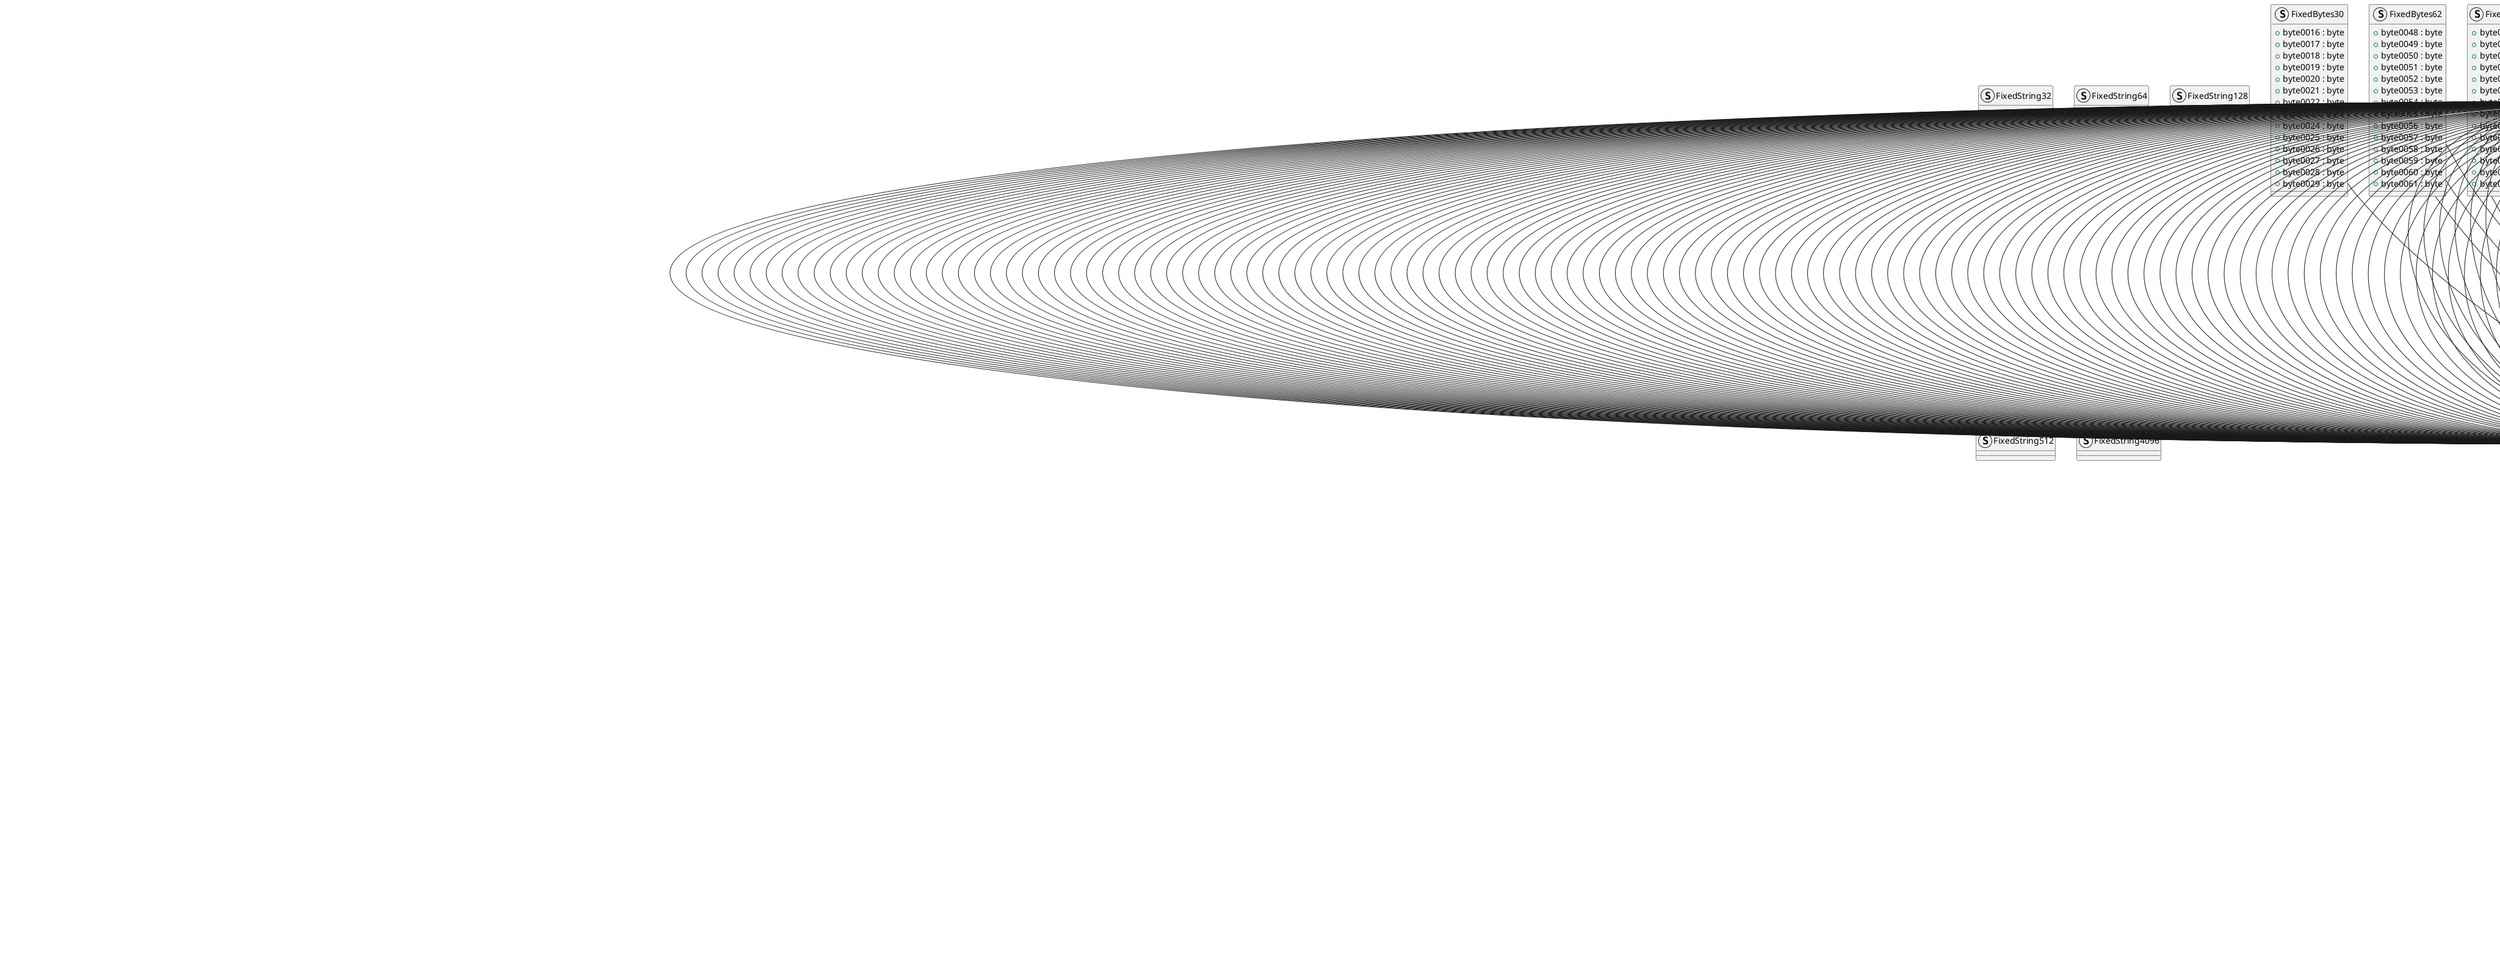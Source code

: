 @startuml
struct FixedBytes16 {
    + byte0000 : byte
    + byte0001 : byte
    + byte0002 : byte
    + byte0003 : byte
    + byte0004 : byte
    + byte0005 : byte
    + byte0006 : byte
    + byte0007 : byte
    + byte0008 : byte
    + byte0009 : byte
    + byte0010 : byte
    + byte0011 : byte
    + byte0012 : byte
    + byte0013 : byte
    + byte0014 : byte
    + byte0015 : byte
}
struct FixedBytes30 {
    + byte0016 : byte
    + byte0017 : byte
    + byte0018 : byte
    + byte0019 : byte
    + byte0020 : byte
    + byte0021 : byte
    + byte0022 : byte
    + byte0023 : byte
    + byte0024 : byte
    + byte0025 : byte
    + byte0026 : byte
    + byte0027 : byte
    + byte0028 : byte
    + byte0029 : byte
}
struct FixedString32 {
}
struct FixedString32Bytes {
    + {static} UTF8MaxLengthInBytes : int <<get>>
    + Value : string <<get>>
    + <<unsafe>> GetUnsafePtr() : byte*
    + Length : int <<get>> <<set>>
    + Capacity : int <<get>> <<set>>
    + TryResize(newLength:int, clearOptions:NativeArrayOptions) : bool
    + IsEmpty : bool <<get>>
    + ElementAt(index:int) : ref byte
    + Clear() : void
    + Add(value:byte) : void
    + GetEnumerator() : Enumerator
    + CompareTo(other:String) : int
    + Equals(other:String) : bool
    + <<unsafe>> AsFixedList() : ref FixedList32Bytes<byte>
    + FixedString32Bytes(source:String)
    + FixedString32Bytes(rune:Unicode.Rune, count:int)
    + CompareTo(other:FixedString32Bytes) : int
    + FixedString32Bytes(other:FixedString32Bytes)
    + Equals(other:FixedString32Bytes) : bool
    + CompareTo(other:FixedString64Bytes) : int
    + FixedString32Bytes(other:FixedString64Bytes)
    + Equals(other:FixedString64Bytes) : bool
    + CompareTo(other:FixedString128Bytes) : int
    + FixedString32Bytes(other:FixedString128Bytes)
    + Equals(other:FixedString128Bytes) : bool
    + CompareTo(other:FixedString512Bytes) : int
    + FixedString32Bytes(other:FixedString512Bytes)
    + Equals(other:FixedString512Bytes) : bool
    + CompareTo(other:FixedString4096Bytes) : int
    + FixedString32Bytes(other:FixedString4096Bytes)
    + Equals(other:FixedString4096Bytes) : bool
    + <<override>> ToString() : String
    + <<override>> GetHashCode() : int
    + <<override>> Equals(obj:object) : bool
}
struct FixedBytes62 {
    + byte0048 : byte
    + byte0049 : byte
    + byte0050 : byte
    + byte0051 : byte
    + byte0052 : byte
    + byte0053 : byte
    + byte0054 : byte
    + byte0055 : byte
    + byte0056 : byte
    + byte0057 : byte
    + byte0058 : byte
    + byte0059 : byte
    + byte0060 : byte
    + byte0061 : byte
}
struct FixedString64 {
}
struct FixedString64Bytes {
    + {static} UTF8MaxLengthInBytes : int <<get>>
    + Value : string <<get>>
    + <<unsafe>> GetUnsafePtr() : byte*
    + Length : int <<get>> <<set>>
    + Capacity : int <<get>> <<set>>
    + TryResize(newLength:int, clearOptions:NativeArrayOptions) : bool
    + IsEmpty : bool <<get>>
    + ElementAt(index:int) : ref byte
    + Clear() : void
    + Add(value:byte) : void
    + GetEnumerator() : Enumerator
    + CompareTo(other:String) : int
    + Equals(other:String) : bool
    + <<unsafe>> AsFixedList() : ref FixedList64Bytes<byte>
    + FixedString64Bytes(source:String)
    + FixedString64Bytes(rune:Unicode.Rune, count:int)
    + CompareTo(other:FixedString32Bytes) : int
    + FixedString64Bytes(other:FixedString32Bytes)
    + Equals(other:FixedString32Bytes) : bool
    + CompareTo(other:FixedString64Bytes) : int
    + FixedString64Bytes(other:FixedString64Bytes)
    + Equals(other:FixedString64Bytes) : bool
    + CompareTo(other:FixedString128Bytes) : int
    + FixedString64Bytes(other:FixedString128Bytes)
    + Equals(other:FixedString128Bytes) : bool
    + CompareTo(other:FixedString512Bytes) : int
    + FixedString64Bytes(other:FixedString512Bytes)
    + Equals(other:FixedString512Bytes) : bool
    + CompareTo(other:FixedString4096Bytes) : int
    + FixedString64Bytes(other:FixedString4096Bytes)
    + Equals(other:FixedString4096Bytes) : bool
    + <<override>> ToString() : String
    + <<override>> GetHashCode() : int
    + <<override>> Equals(obj:object) : bool
}
struct FixedBytes126 {
    + byte0112 : byte
    + byte0113 : byte
    + byte0114 : byte
    + byte0115 : byte
    + byte0116 : byte
    + byte0117 : byte
    + byte0118 : byte
    + byte0119 : byte
    + byte0120 : byte
    + byte0121 : byte
    + byte0122 : byte
    + byte0123 : byte
    + byte0124 : byte
    + byte0125 : byte
}
struct FixedString128 {
}
struct FixedString128Bytes {
    + {static} UTF8MaxLengthInBytes : int <<get>>
    + Value : string <<get>>
    + <<unsafe>> GetUnsafePtr() : byte*
    + Length : int <<get>> <<set>>
    + Capacity : int <<get>> <<set>>
    + TryResize(newLength:int, clearOptions:NativeArrayOptions) : bool
    + IsEmpty : bool <<get>>
    + ElementAt(index:int) : ref byte
    + Clear() : void
    + Add(value:byte) : void
    + GetEnumerator() : Enumerator
    + CompareTo(other:String) : int
    + Equals(other:String) : bool
    + <<unsafe>> AsFixedList() : ref FixedList128Bytes<byte>
    + FixedString128Bytes(source:String)
    + FixedString128Bytes(rune:Unicode.Rune, count:int)
    + CompareTo(other:FixedString32Bytes) : int
    + FixedString128Bytes(other:FixedString32Bytes)
    + Equals(other:FixedString32Bytes) : bool
    + CompareTo(other:FixedString64Bytes) : int
    + FixedString128Bytes(other:FixedString64Bytes)
    + Equals(other:FixedString64Bytes) : bool
    + CompareTo(other:FixedString128Bytes) : int
    + FixedString128Bytes(other:FixedString128Bytes)
    + Equals(other:FixedString128Bytes) : bool
    + CompareTo(other:FixedString512Bytes) : int
    + FixedString128Bytes(other:FixedString512Bytes)
    + Equals(other:FixedString512Bytes) : bool
    + CompareTo(other:FixedString4096Bytes) : int
    + FixedString128Bytes(other:FixedString4096Bytes)
    + Equals(other:FixedString4096Bytes) : bool
    + <<override>> ToString() : String
    + <<override>> GetHashCode() : int
    + <<override>> Equals(obj:object) : bool
}
struct FixedBytes510 {
    + byte0496 : byte
    + byte0497 : byte
    + byte0498 : byte
    + byte0499 : byte
    + byte0500 : byte
    + byte0501 : byte
    + byte0502 : byte
    + byte0503 : byte
    + byte0504 : byte
    + byte0505 : byte
    + byte0506 : byte
    + byte0507 : byte
    + byte0508 : byte
    + byte0509 : byte
}
struct FixedString512 {
}
struct FixedString512Bytes {
    + {static} UTF8MaxLengthInBytes : int <<get>>
    + Value : string <<get>>
    + <<unsafe>> GetUnsafePtr() : byte*
    + Length : int <<get>> <<set>>
    + Capacity : int <<get>> <<set>>
    + TryResize(newLength:int, clearOptions:NativeArrayOptions) : bool
    + IsEmpty : bool <<get>>
    + ElementAt(index:int) : ref byte
    + Clear() : void
    + Add(value:byte) : void
    + GetEnumerator() : Enumerator
    + CompareTo(other:String) : int
    + Equals(other:String) : bool
    + <<unsafe>> AsFixedList() : ref FixedList512Bytes<byte>
    + FixedString512Bytes(source:String)
    + FixedString512Bytes(rune:Unicode.Rune, count:int)
    + CompareTo(other:FixedString32Bytes) : int
    + FixedString512Bytes(other:FixedString32Bytes)
    + Equals(other:FixedString32Bytes) : bool
    + CompareTo(other:FixedString64Bytes) : int
    + FixedString512Bytes(other:FixedString64Bytes)
    + Equals(other:FixedString64Bytes) : bool
    + CompareTo(other:FixedString128Bytes) : int
    + FixedString512Bytes(other:FixedString128Bytes)
    + Equals(other:FixedString128Bytes) : bool
    + CompareTo(other:FixedString512Bytes) : int
    + FixedString512Bytes(other:FixedString512Bytes)
    + Equals(other:FixedString512Bytes) : bool
    + CompareTo(other:FixedString4096Bytes) : int
    + FixedString512Bytes(other:FixedString4096Bytes)
    + Equals(other:FixedString4096Bytes) : bool
    + <<override>> ToString() : String
    + <<override>> GetHashCode() : int
    + <<override>> Equals(obj:object) : bool
}
struct FixedBytes4094 {
    + byte4080 : byte
    + byte4081 : byte
    + byte4082 : byte
    + byte4083 : byte
    + byte4084 : byte
    + byte4085 : byte
    + byte4086 : byte
    + byte4087 : byte
    + byte4088 : byte
    + byte4089 : byte
    + byte4090 : byte
    + byte4091 : byte
    + byte4092 : byte
    + byte4093 : byte
}
struct FixedString4096 {
}
struct FixedString4096Bytes {
    + {static} UTF8MaxLengthInBytes : int <<get>>
    + Value : string <<get>>
    + <<unsafe>> GetUnsafePtr() : byte*
    + Length : int <<get>> <<set>>
    + Capacity : int <<get>> <<set>>
    + TryResize(newLength:int, clearOptions:NativeArrayOptions) : bool
    + IsEmpty : bool <<get>>
    + ElementAt(index:int) : ref byte
    + Clear() : void
    + Add(value:byte) : void
    + GetEnumerator() : Enumerator
    + CompareTo(other:String) : int
    + Equals(other:String) : bool
    + <<unsafe>> AsFixedList() : ref FixedList4096Bytes<byte>
    + FixedString4096Bytes(source:String)
    + FixedString4096Bytes(rune:Unicode.Rune, count:int)
    + CompareTo(other:FixedString32Bytes) : int
    + FixedString4096Bytes(other:FixedString32Bytes)
    + Equals(other:FixedString32Bytes) : bool
    + CompareTo(other:FixedString64Bytes) : int
    + FixedString4096Bytes(other:FixedString64Bytes)
    + Equals(other:FixedString64Bytes) : bool
    + CompareTo(other:FixedString128Bytes) : int
    + FixedString4096Bytes(other:FixedString128Bytes)
    + Equals(other:FixedString128Bytes) : bool
    + CompareTo(other:FixedString512Bytes) : int
    + FixedString4096Bytes(other:FixedString512Bytes)
    + Equals(other:FixedString512Bytes) : bool
    + CompareTo(other:FixedString4096Bytes) : int
    + FixedString4096Bytes(other:FixedString4096Bytes)
    + Equals(other:FixedString4096Bytes) : bool
    + <<override>> ToString() : String
    + <<override>> GetHashCode() : int
    + <<override>> Equals(obj:object) : bool
}
class "INativeList`1"<T> {
}
class "IComparable`1"<T> {
}
class "IEquatable`1"<T> {
}
struct Enumerator {
    + Enumerator(other:FixedString32Bytes)
    + Dispose() : void
    + MoveNext() : bool
    + Reset() : void
}
struct Enumerator {
    + Enumerator(other:FixedString64Bytes)
    + Dispose() : void
    + MoveNext() : bool
    + Reset() : void
}
struct Enumerator {
    + Enumerator(other:FixedString128Bytes)
    + Dispose() : void
    + MoveNext() : bool
    + Reset() : void
}
struct Enumerator {
    + Enumerator(other:FixedString512Bytes)
    + Dispose() : void
    + MoveNext() : bool
    + Reset() : void
}
struct Enumerator {
    + Enumerator(other:FixedString4096Bytes)
    + Dispose() : void
    + MoveNext() : bool
    + Reset() : void
}
FixedBytes30 --> "offset0000" FixedBytes16
"INativeList`1" "<byte>" <|-- FixedString32Bytes
IUTF8Bytes <|-- FixedString32Bytes
"IComparable`1" "<String>" <|-- FixedString32Bytes
"IEquatable`1" "<String>" <|-- FixedString32Bytes
"IComparable`1" "<FixedString32Bytes>" <|-- FixedString32Bytes
"IEquatable`1" "<FixedString32Bytes>" <|-- FixedString32Bytes
"IComparable`1" "<FixedString64Bytes>" <|-- FixedString32Bytes
"IEquatable`1" "<FixedString64Bytes>" <|-- FixedString32Bytes
"IComparable`1" "<FixedString128Bytes>" <|-- FixedString32Bytes
"IEquatable`1" "<FixedString128Bytes>" <|-- FixedString32Bytes
"IComparable`1" "<FixedString512Bytes>" <|-- FixedString32Bytes
"IEquatable`1" "<FixedString512Bytes>" <|-- FixedString32Bytes
"IComparable`1" "<FixedString4096Bytes>" <|-- FixedString32Bytes
"IEquatable`1" "<FixedString4096Bytes>" <|-- FixedString32Bytes
FixedBytes62 --> "offset0000" FixedBytes16
FixedBytes62 --> "offset0016" FixedBytes16
FixedBytes62 --> "offset0032" FixedBytes16
"INativeList`1" "<byte>" <|-- FixedString64Bytes
IUTF8Bytes <|-- FixedString64Bytes
"IComparable`1" "<String>" <|-- FixedString64Bytes
"IEquatable`1" "<String>" <|-- FixedString64Bytes
"IComparable`1" "<FixedString32Bytes>" <|-- FixedString64Bytes
"IEquatable`1" "<FixedString32Bytes>" <|-- FixedString64Bytes
"IComparable`1" "<FixedString64Bytes>" <|-- FixedString64Bytes
"IEquatable`1" "<FixedString64Bytes>" <|-- FixedString64Bytes
"IComparable`1" "<FixedString128Bytes>" <|-- FixedString64Bytes
"IEquatable`1" "<FixedString128Bytes>" <|-- FixedString64Bytes
"IComparable`1" "<FixedString512Bytes>" <|-- FixedString64Bytes
"IEquatable`1" "<FixedString512Bytes>" <|-- FixedString64Bytes
"IComparable`1" "<FixedString4096Bytes>" <|-- FixedString64Bytes
"IEquatable`1" "<FixedString4096Bytes>" <|-- FixedString64Bytes
FixedBytes126 --> "offset0000" FixedBytes16
FixedBytes126 --> "offset0016" FixedBytes16
FixedBytes126 --> "offset0032" FixedBytes16
FixedBytes126 --> "offset0048" FixedBytes16
FixedBytes126 --> "offset0064" FixedBytes16
FixedBytes126 --> "offset0080" FixedBytes16
FixedBytes126 --> "offset0096" FixedBytes16
"INativeList`1" "<byte>" <|-- FixedString128Bytes
IUTF8Bytes <|-- FixedString128Bytes
"IComparable`1" "<String>" <|-- FixedString128Bytes
"IEquatable`1" "<String>" <|-- FixedString128Bytes
"IComparable`1" "<FixedString32Bytes>" <|-- FixedString128Bytes
"IEquatable`1" "<FixedString32Bytes>" <|-- FixedString128Bytes
"IComparable`1" "<FixedString64Bytes>" <|-- FixedString128Bytes
"IEquatable`1" "<FixedString64Bytes>" <|-- FixedString128Bytes
"IComparable`1" "<FixedString128Bytes>" <|-- FixedString128Bytes
"IEquatable`1" "<FixedString128Bytes>" <|-- FixedString128Bytes
"IComparable`1" "<FixedString512Bytes>" <|-- FixedString128Bytes
"IEquatable`1" "<FixedString512Bytes>" <|-- FixedString128Bytes
"IComparable`1" "<FixedString4096Bytes>" <|-- FixedString128Bytes
"IEquatable`1" "<FixedString4096Bytes>" <|-- FixedString128Bytes
FixedBytes510 --> "offset0000" FixedBytes16
FixedBytes510 --> "offset0016" FixedBytes16
FixedBytes510 --> "offset0032" FixedBytes16
FixedBytes510 --> "offset0048" FixedBytes16
FixedBytes510 --> "offset0064" FixedBytes16
FixedBytes510 --> "offset0080" FixedBytes16
FixedBytes510 --> "offset0096" FixedBytes16
FixedBytes510 --> "offset0112" FixedBytes16
FixedBytes510 --> "offset0128" FixedBytes16
FixedBytes510 --> "offset0144" FixedBytes16
FixedBytes510 --> "offset0160" FixedBytes16
FixedBytes510 --> "offset0176" FixedBytes16
FixedBytes510 --> "offset0192" FixedBytes16
FixedBytes510 --> "offset0208" FixedBytes16
FixedBytes510 --> "offset0224" FixedBytes16
FixedBytes510 --> "offset0240" FixedBytes16
FixedBytes510 --> "offset0256" FixedBytes16
FixedBytes510 --> "offset0272" FixedBytes16
FixedBytes510 --> "offset0288" FixedBytes16
FixedBytes510 --> "offset0304" FixedBytes16
FixedBytes510 --> "offset0320" FixedBytes16
FixedBytes510 --> "offset0336" FixedBytes16
FixedBytes510 --> "offset0352" FixedBytes16
FixedBytes510 --> "offset0368" FixedBytes16
FixedBytes510 --> "offset0384" FixedBytes16
FixedBytes510 --> "offset0400" FixedBytes16
FixedBytes510 --> "offset0416" FixedBytes16
FixedBytes510 --> "offset0432" FixedBytes16
FixedBytes510 --> "offset0448" FixedBytes16
FixedBytes510 --> "offset0464" FixedBytes16
FixedBytes510 --> "offset0480" FixedBytes16
"INativeList`1" "<byte>" <|-- FixedString512Bytes
IUTF8Bytes <|-- FixedString512Bytes
"IComparable`1" "<String>" <|-- FixedString512Bytes
"IEquatable`1" "<String>" <|-- FixedString512Bytes
"IComparable`1" "<FixedString32Bytes>" <|-- FixedString512Bytes
"IEquatable`1" "<FixedString32Bytes>" <|-- FixedString512Bytes
"IComparable`1" "<FixedString64Bytes>" <|-- FixedString512Bytes
"IEquatable`1" "<FixedString64Bytes>" <|-- FixedString512Bytes
"IComparable`1" "<FixedString128Bytes>" <|-- FixedString512Bytes
"IEquatable`1" "<FixedString128Bytes>" <|-- FixedString512Bytes
"IComparable`1" "<FixedString512Bytes>" <|-- FixedString512Bytes
"IEquatable`1" "<FixedString512Bytes>" <|-- FixedString512Bytes
"IComparable`1" "<FixedString4096Bytes>" <|-- FixedString512Bytes
"IEquatable`1" "<FixedString4096Bytes>" <|-- FixedString512Bytes
FixedBytes4094 --> "offset0000" FixedBytes16
FixedBytes4094 --> "offset0016" FixedBytes16
FixedBytes4094 --> "offset0032" FixedBytes16
FixedBytes4094 --> "offset0048" FixedBytes16
FixedBytes4094 --> "offset0064" FixedBytes16
FixedBytes4094 --> "offset0080" FixedBytes16
FixedBytes4094 --> "offset0096" FixedBytes16
FixedBytes4094 --> "offset0112" FixedBytes16
FixedBytes4094 --> "offset0128" FixedBytes16
FixedBytes4094 --> "offset0144" FixedBytes16
FixedBytes4094 --> "offset0160" FixedBytes16
FixedBytes4094 --> "offset0176" FixedBytes16
FixedBytes4094 --> "offset0192" FixedBytes16
FixedBytes4094 --> "offset0208" FixedBytes16
FixedBytes4094 --> "offset0224" FixedBytes16
FixedBytes4094 --> "offset0240" FixedBytes16
FixedBytes4094 --> "offset0256" FixedBytes16
FixedBytes4094 --> "offset0272" FixedBytes16
FixedBytes4094 --> "offset0288" FixedBytes16
FixedBytes4094 --> "offset0304" FixedBytes16
FixedBytes4094 --> "offset0320" FixedBytes16
FixedBytes4094 --> "offset0336" FixedBytes16
FixedBytes4094 --> "offset0352" FixedBytes16
FixedBytes4094 --> "offset0368" FixedBytes16
FixedBytes4094 --> "offset0384" FixedBytes16
FixedBytes4094 --> "offset0400" FixedBytes16
FixedBytes4094 --> "offset0416" FixedBytes16
FixedBytes4094 --> "offset0432" FixedBytes16
FixedBytes4094 --> "offset0448" FixedBytes16
FixedBytes4094 --> "offset0464" FixedBytes16
FixedBytes4094 --> "offset0480" FixedBytes16
FixedBytes4094 --> "offset0496" FixedBytes16
FixedBytes4094 --> "offset0512" FixedBytes16
FixedBytes4094 --> "offset0528" FixedBytes16
FixedBytes4094 --> "offset0544" FixedBytes16
FixedBytes4094 --> "offset0560" FixedBytes16
FixedBytes4094 --> "offset0576" FixedBytes16
FixedBytes4094 --> "offset0592" FixedBytes16
FixedBytes4094 --> "offset0608" FixedBytes16
FixedBytes4094 --> "offset0624" FixedBytes16
FixedBytes4094 --> "offset0640" FixedBytes16
FixedBytes4094 --> "offset0656" FixedBytes16
FixedBytes4094 --> "offset0672" FixedBytes16
FixedBytes4094 --> "offset0688" FixedBytes16
FixedBytes4094 --> "offset0704" FixedBytes16
FixedBytes4094 --> "offset0720" FixedBytes16
FixedBytes4094 --> "offset0736" FixedBytes16
FixedBytes4094 --> "offset0752" FixedBytes16
FixedBytes4094 --> "offset0768" FixedBytes16
FixedBytes4094 --> "offset0784" FixedBytes16
FixedBytes4094 --> "offset0800" FixedBytes16
FixedBytes4094 --> "offset0816" FixedBytes16
FixedBytes4094 --> "offset0832" FixedBytes16
FixedBytes4094 --> "offset0848" FixedBytes16
FixedBytes4094 --> "offset0864" FixedBytes16
FixedBytes4094 --> "offset0880" FixedBytes16
FixedBytes4094 --> "offset0896" FixedBytes16
FixedBytes4094 --> "offset0912" FixedBytes16
FixedBytes4094 --> "offset0928" FixedBytes16
FixedBytes4094 --> "offset0944" FixedBytes16
FixedBytes4094 --> "offset0960" FixedBytes16
FixedBytes4094 --> "offset0976" FixedBytes16
FixedBytes4094 --> "offset0992" FixedBytes16
FixedBytes4094 --> "offset1008" FixedBytes16
FixedBytes4094 --> "offset1024" FixedBytes16
FixedBytes4094 --> "offset1040" FixedBytes16
FixedBytes4094 --> "offset1056" FixedBytes16
FixedBytes4094 --> "offset1072" FixedBytes16
FixedBytes4094 --> "offset1088" FixedBytes16
FixedBytes4094 --> "offset1104" FixedBytes16
FixedBytes4094 --> "offset1120" FixedBytes16
FixedBytes4094 --> "offset1136" FixedBytes16
FixedBytes4094 --> "offset1152" FixedBytes16
FixedBytes4094 --> "offset1168" FixedBytes16
FixedBytes4094 --> "offset1184" FixedBytes16
FixedBytes4094 --> "offset1200" FixedBytes16
FixedBytes4094 --> "offset1216" FixedBytes16
FixedBytes4094 --> "offset1232" FixedBytes16
FixedBytes4094 --> "offset1248" FixedBytes16
FixedBytes4094 --> "offset1264" FixedBytes16
FixedBytes4094 --> "offset1280" FixedBytes16
FixedBytes4094 --> "offset1296" FixedBytes16
FixedBytes4094 --> "offset1312" FixedBytes16
FixedBytes4094 --> "offset1328" FixedBytes16
FixedBytes4094 --> "offset1344" FixedBytes16
FixedBytes4094 --> "offset1360" FixedBytes16
FixedBytes4094 --> "offset1376" FixedBytes16
FixedBytes4094 --> "offset1392" FixedBytes16
FixedBytes4094 --> "offset1408" FixedBytes16
FixedBytes4094 --> "offset1424" FixedBytes16
FixedBytes4094 --> "offset1440" FixedBytes16
FixedBytes4094 --> "offset1456" FixedBytes16
FixedBytes4094 --> "offset1472" FixedBytes16
FixedBytes4094 --> "offset1488" FixedBytes16
FixedBytes4094 --> "offset1504" FixedBytes16
FixedBytes4094 --> "offset1520" FixedBytes16
FixedBytes4094 --> "offset1536" FixedBytes16
FixedBytes4094 --> "offset1552" FixedBytes16
FixedBytes4094 --> "offset1568" FixedBytes16
FixedBytes4094 --> "offset1584" FixedBytes16
FixedBytes4094 --> "offset1600" FixedBytes16
FixedBytes4094 --> "offset1616" FixedBytes16
FixedBytes4094 --> "offset1632" FixedBytes16
FixedBytes4094 --> "offset1648" FixedBytes16
FixedBytes4094 --> "offset1664" FixedBytes16
FixedBytes4094 --> "offset1680" FixedBytes16
FixedBytes4094 --> "offset1696" FixedBytes16
FixedBytes4094 --> "offset1712" FixedBytes16
FixedBytes4094 --> "offset1728" FixedBytes16
FixedBytes4094 --> "offset1744" FixedBytes16
FixedBytes4094 --> "offset1760" FixedBytes16
FixedBytes4094 --> "offset1776" FixedBytes16
FixedBytes4094 --> "offset1792" FixedBytes16
FixedBytes4094 --> "offset1808" FixedBytes16
FixedBytes4094 --> "offset1824" FixedBytes16
FixedBytes4094 --> "offset1840" FixedBytes16
FixedBytes4094 --> "offset1856" FixedBytes16
FixedBytes4094 --> "offset1872" FixedBytes16
FixedBytes4094 --> "offset1888" FixedBytes16
FixedBytes4094 --> "offset1904" FixedBytes16
FixedBytes4094 --> "offset1920" FixedBytes16
FixedBytes4094 --> "offset1936" FixedBytes16
FixedBytes4094 --> "offset1952" FixedBytes16
FixedBytes4094 --> "offset1968" FixedBytes16
FixedBytes4094 --> "offset1984" FixedBytes16
FixedBytes4094 --> "offset2000" FixedBytes16
FixedBytes4094 --> "offset2016" FixedBytes16
FixedBytes4094 --> "offset2032" FixedBytes16
FixedBytes4094 --> "offset2048" FixedBytes16
FixedBytes4094 --> "offset2064" FixedBytes16
FixedBytes4094 --> "offset2080" FixedBytes16
FixedBytes4094 --> "offset2096" FixedBytes16
FixedBytes4094 --> "offset2112" FixedBytes16
FixedBytes4094 --> "offset2128" FixedBytes16
FixedBytes4094 --> "offset2144" FixedBytes16
FixedBytes4094 --> "offset2160" FixedBytes16
FixedBytes4094 --> "offset2176" FixedBytes16
FixedBytes4094 --> "offset2192" FixedBytes16
FixedBytes4094 --> "offset2208" FixedBytes16
FixedBytes4094 --> "offset2224" FixedBytes16
FixedBytes4094 --> "offset2240" FixedBytes16
FixedBytes4094 --> "offset2256" FixedBytes16
FixedBytes4094 --> "offset2272" FixedBytes16
FixedBytes4094 --> "offset2288" FixedBytes16
FixedBytes4094 --> "offset2304" FixedBytes16
FixedBytes4094 --> "offset2320" FixedBytes16
FixedBytes4094 --> "offset2336" FixedBytes16
FixedBytes4094 --> "offset2352" FixedBytes16
FixedBytes4094 --> "offset2368" FixedBytes16
FixedBytes4094 --> "offset2384" FixedBytes16
FixedBytes4094 --> "offset2400" FixedBytes16
FixedBytes4094 --> "offset2416" FixedBytes16
FixedBytes4094 --> "offset2432" FixedBytes16
FixedBytes4094 --> "offset2448" FixedBytes16
FixedBytes4094 --> "offset2464" FixedBytes16
FixedBytes4094 --> "offset2480" FixedBytes16
FixedBytes4094 --> "offset2496" FixedBytes16
FixedBytes4094 --> "offset2512" FixedBytes16
FixedBytes4094 --> "offset2528" FixedBytes16
FixedBytes4094 --> "offset2544" FixedBytes16
FixedBytes4094 --> "offset2560" FixedBytes16
FixedBytes4094 --> "offset2576" FixedBytes16
FixedBytes4094 --> "offset2592" FixedBytes16
FixedBytes4094 --> "offset2608" FixedBytes16
FixedBytes4094 --> "offset2624" FixedBytes16
FixedBytes4094 --> "offset2640" FixedBytes16
FixedBytes4094 --> "offset2656" FixedBytes16
FixedBytes4094 --> "offset2672" FixedBytes16
FixedBytes4094 --> "offset2688" FixedBytes16
FixedBytes4094 --> "offset2704" FixedBytes16
FixedBytes4094 --> "offset2720" FixedBytes16
FixedBytes4094 --> "offset2736" FixedBytes16
FixedBytes4094 --> "offset2752" FixedBytes16
FixedBytes4094 --> "offset2768" FixedBytes16
FixedBytes4094 --> "offset2784" FixedBytes16
FixedBytes4094 --> "offset2800" FixedBytes16
FixedBytes4094 --> "offset2816" FixedBytes16
FixedBytes4094 --> "offset2832" FixedBytes16
FixedBytes4094 --> "offset2848" FixedBytes16
FixedBytes4094 --> "offset2864" FixedBytes16
FixedBytes4094 --> "offset2880" FixedBytes16
FixedBytes4094 --> "offset2896" FixedBytes16
FixedBytes4094 --> "offset2912" FixedBytes16
FixedBytes4094 --> "offset2928" FixedBytes16
FixedBytes4094 --> "offset2944" FixedBytes16
FixedBytes4094 --> "offset2960" FixedBytes16
FixedBytes4094 --> "offset2976" FixedBytes16
FixedBytes4094 --> "offset2992" FixedBytes16
FixedBytes4094 --> "offset3008" FixedBytes16
FixedBytes4094 --> "offset3024" FixedBytes16
FixedBytes4094 --> "offset3040" FixedBytes16
FixedBytes4094 --> "offset3056" FixedBytes16
FixedBytes4094 --> "offset3072" FixedBytes16
FixedBytes4094 --> "offset3088" FixedBytes16
FixedBytes4094 --> "offset3104" FixedBytes16
FixedBytes4094 --> "offset3120" FixedBytes16
FixedBytes4094 --> "offset3136" FixedBytes16
FixedBytes4094 --> "offset3152" FixedBytes16
FixedBytes4094 --> "offset3168" FixedBytes16
FixedBytes4094 --> "offset3184" FixedBytes16
FixedBytes4094 --> "offset3200" FixedBytes16
FixedBytes4094 --> "offset3216" FixedBytes16
FixedBytes4094 --> "offset3232" FixedBytes16
FixedBytes4094 --> "offset3248" FixedBytes16
FixedBytes4094 --> "offset3264" FixedBytes16
FixedBytes4094 --> "offset3280" FixedBytes16
FixedBytes4094 --> "offset3296" FixedBytes16
FixedBytes4094 --> "offset3312" FixedBytes16
FixedBytes4094 --> "offset3328" FixedBytes16
FixedBytes4094 --> "offset3344" FixedBytes16
FixedBytes4094 --> "offset3360" FixedBytes16
FixedBytes4094 --> "offset3376" FixedBytes16
FixedBytes4094 --> "offset3392" FixedBytes16
FixedBytes4094 --> "offset3408" FixedBytes16
FixedBytes4094 --> "offset3424" FixedBytes16
FixedBytes4094 --> "offset3440" FixedBytes16
FixedBytes4094 --> "offset3456" FixedBytes16
FixedBytes4094 --> "offset3472" FixedBytes16
FixedBytes4094 --> "offset3488" FixedBytes16
FixedBytes4094 --> "offset3504" FixedBytes16
FixedBytes4094 --> "offset3520" FixedBytes16
FixedBytes4094 --> "offset3536" FixedBytes16
FixedBytes4094 --> "offset3552" FixedBytes16
FixedBytes4094 --> "offset3568" FixedBytes16
FixedBytes4094 --> "offset3584" FixedBytes16
FixedBytes4094 --> "offset3600" FixedBytes16
FixedBytes4094 --> "offset3616" FixedBytes16
FixedBytes4094 --> "offset3632" FixedBytes16
FixedBytes4094 --> "offset3648" FixedBytes16
FixedBytes4094 --> "offset3664" FixedBytes16
FixedBytes4094 --> "offset3680" FixedBytes16
FixedBytes4094 --> "offset3696" FixedBytes16
FixedBytes4094 --> "offset3712" FixedBytes16
FixedBytes4094 --> "offset3728" FixedBytes16
FixedBytes4094 --> "offset3744" FixedBytes16
FixedBytes4094 --> "offset3760" FixedBytes16
FixedBytes4094 --> "offset3776" FixedBytes16
FixedBytes4094 --> "offset3792" FixedBytes16
FixedBytes4094 --> "offset3808" FixedBytes16
FixedBytes4094 --> "offset3824" FixedBytes16
FixedBytes4094 --> "offset3840" FixedBytes16
FixedBytes4094 --> "offset3856" FixedBytes16
FixedBytes4094 --> "offset3872" FixedBytes16
FixedBytes4094 --> "offset3888" FixedBytes16
FixedBytes4094 --> "offset3904" FixedBytes16
FixedBytes4094 --> "offset3920" FixedBytes16
FixedBytes4094 --> "offset3936" FixedBytes16
FixedBytes4094 --> "offset3952" FixedBytes16
FixedBytes4094 --> "offset3968" FixedBytes16
FixedBytes4094 --> "offset3984" FixedBytes16
FixedBytes4094 --> "offset4000" FixedBytes16
FixedBytes4094 --> "offset4016" FixedBytes16
FixedBytes4094 --> "offset4032" FixedBytes16
FixedBytes4094 --> "offset4048" FixedBytes16
FixedBytes4094 --> "offset4064" FixedBytes16
"INativeList`1" "<byte>" <|-- FixedString4096Bytes
IUTF8Bytes <|-- FixedString4096Bytes
"IComparable`1" "<String>" <|-- FixedString4096Bytes
"IEquatable`1" "<String>" <|-- FixedString4096Bytes
"IComparable`1" "<FixedString32Bytes>" <|-- FixedString4096Bytes
"IEquatable`1" "<FixedString32Bytes>" <|-- FixedString4096Bytes
"IComparable`1" "<FixedString64Bytes>" <|-- FixedString4096Bytes
"IEquatable`1" "<FixedString64Bytes>" <|-- FixedString4096Bytes
"IComparable`1" "<FixedString128Bytes>" <|-- FixedString4096Bytes
"IEquatable`1" "<FixedString128Bytes>" <|-- FixedString4096Bytes
"IComparable`1" "<FixedString512Bytes>" <|-- FixedString4096Bytes
"IEquatable`1" "<FixedString512Bytes>" <|-- FixedString4096Bytes
"IComparable`1" "<FixedString4096Bytes>" <|-- FixedString4096Bytes
"IEquatable`1" "<FixedString4096Bytes>" <|-- FixedString4096Bytes
FixedString32Bytes +-- Enumerator
IEnumerator <|-- Enumerator
FixedString64Bytes +-- Enumerator
IEnumerator <|-- Enumerator
FixedString128Bytes +-- Enumerator
IEnumerator <|-- Enumerator
FixedString512Bytes +-- Enumerator
IEnumerator <|-- Enumerator
FixedString4096Bytes +-- Enumerator
IEnumerator <|-- Enumerator
@enduml
